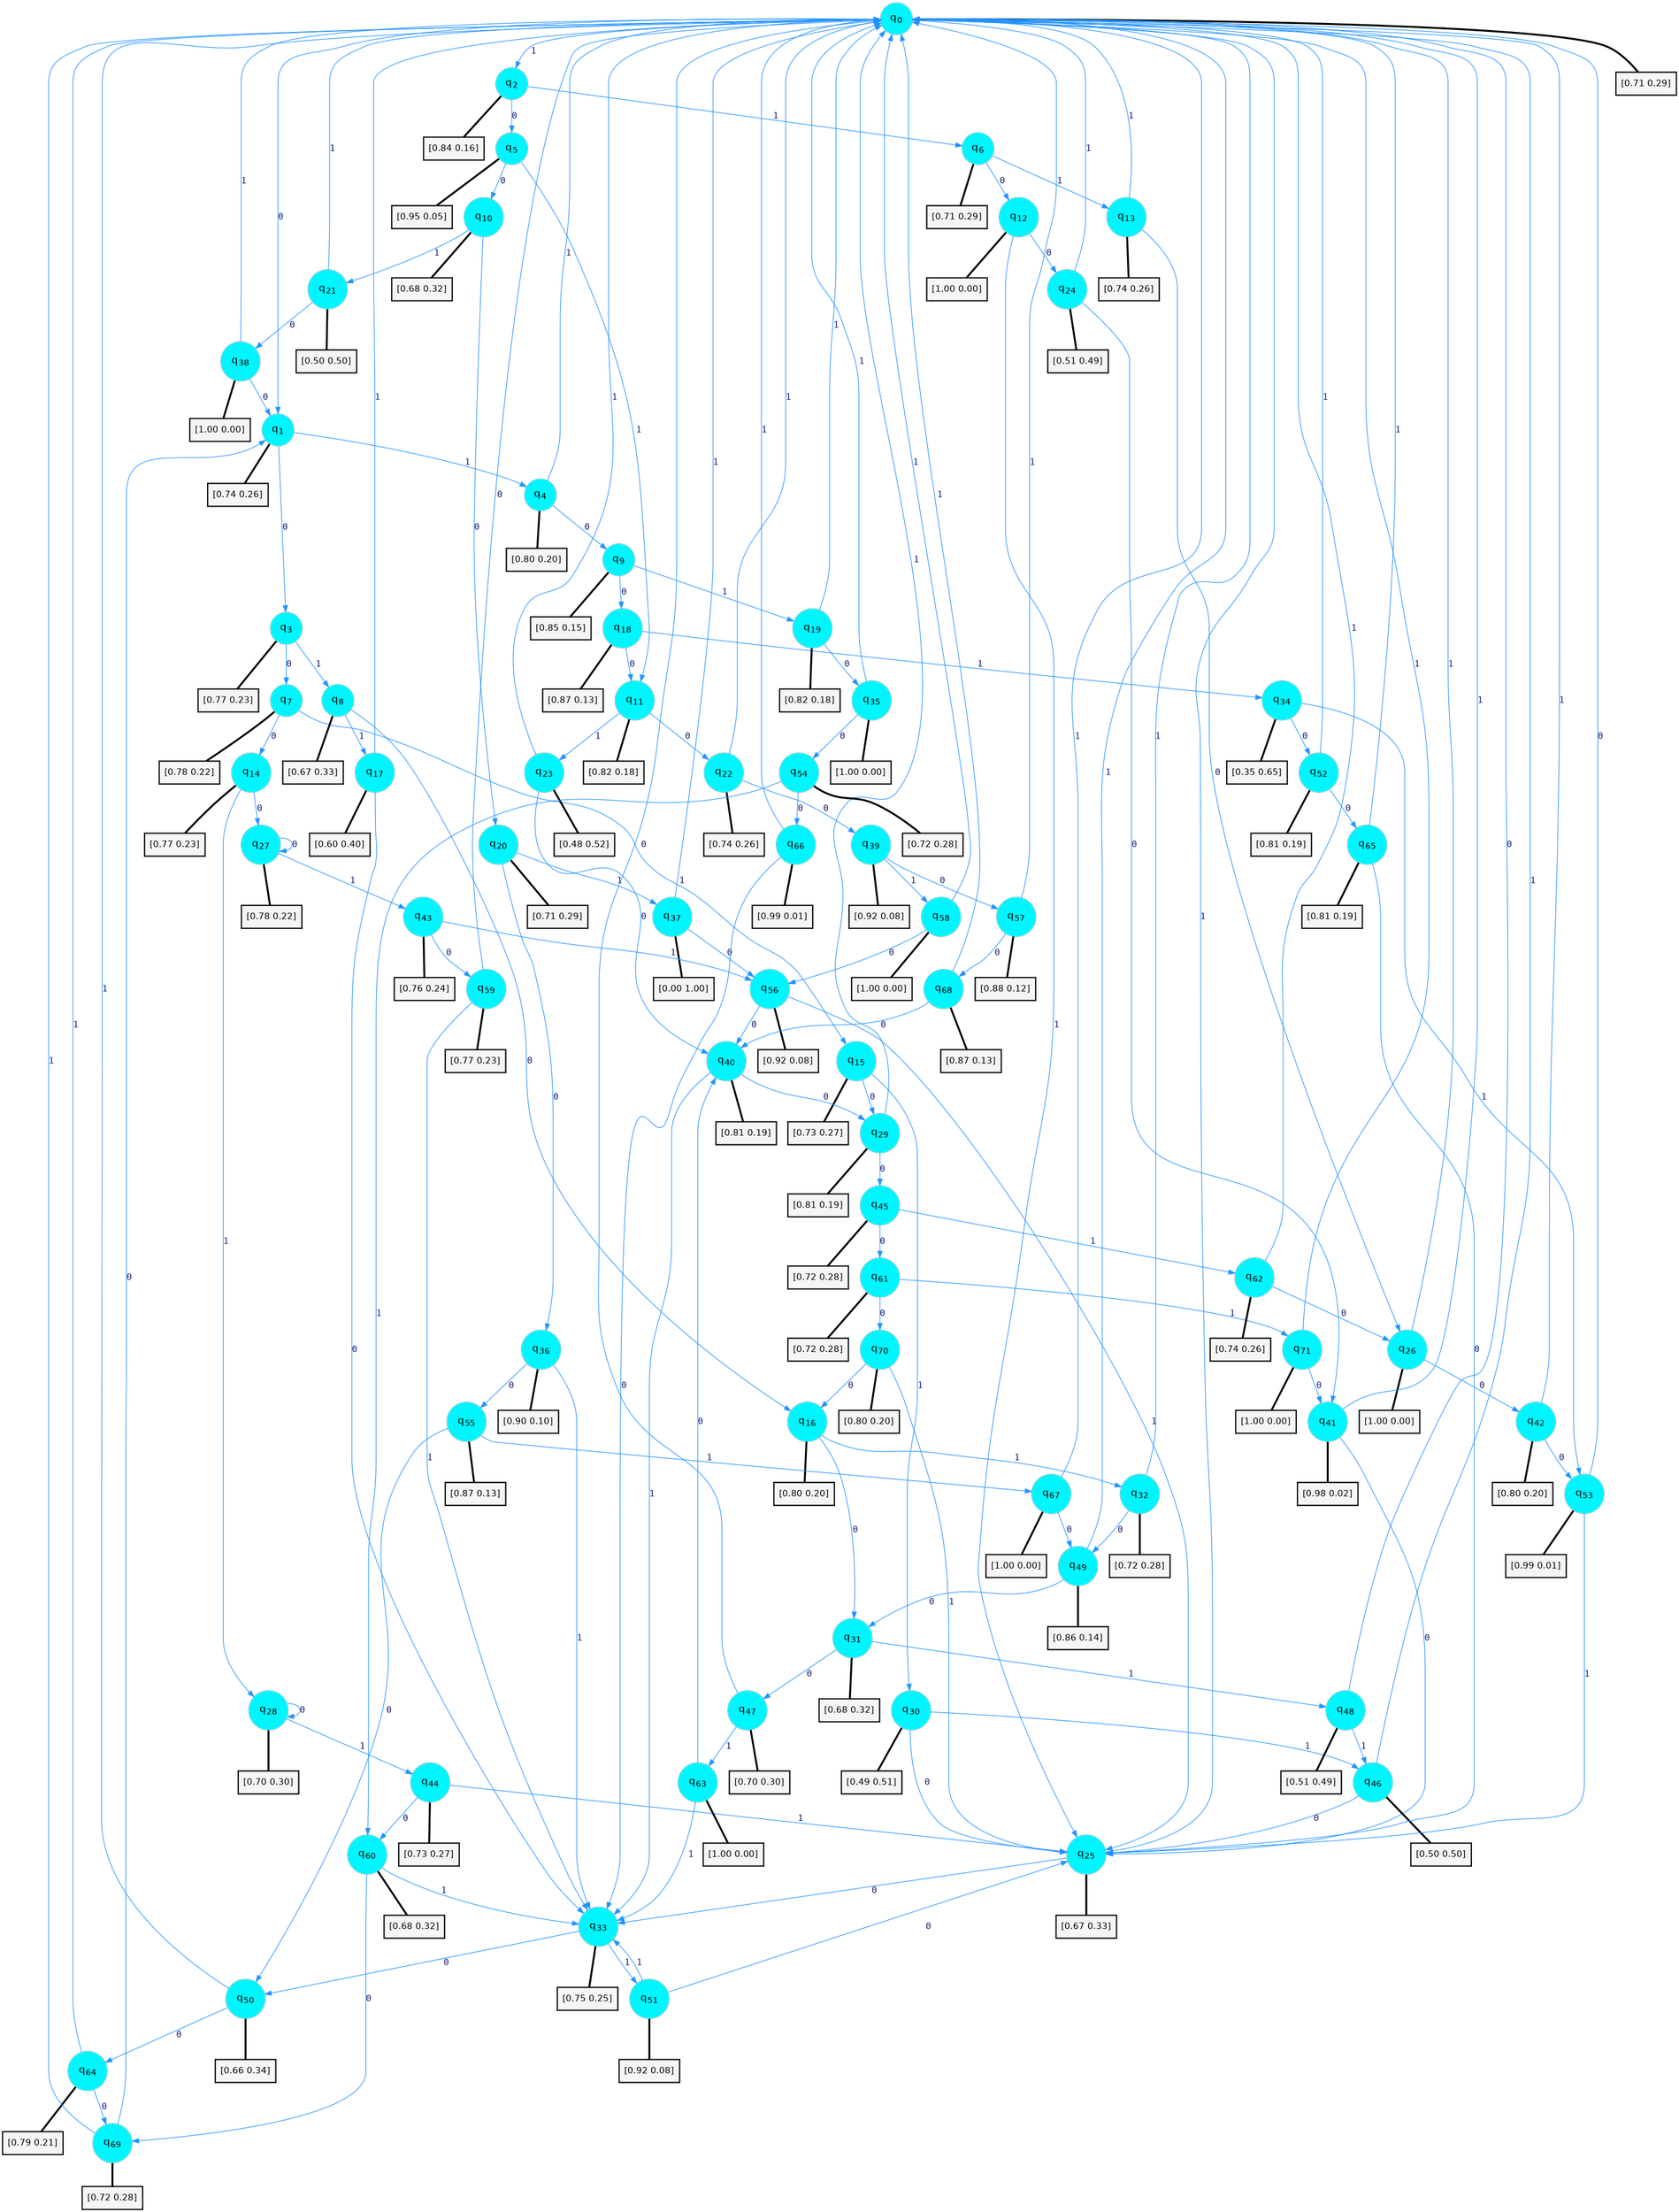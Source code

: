 digraph G {
graph [
bgcolor=transparent, dpi=300, rankdir=TD, size="40,25"];
node [
color=gray, fillcolor=turquoise1, fontcolor=black, fontname=Helvetica, fontsize=16, fontweight=bold, shape=circle, style=filled];
edge [
arrowsize=1, color=dodgerblue1, fontcolor=midnightblue, fontname=courier, fontweight=bold, penwidth=1, style=solid, weight=20];
0[label=<q<SUB>0</SUB>>];
1[label=<q<SUB>1</SUB>>];
2[label=<q<SUB>2</SUB>>];
3[label=<q<SUB>3</SUB>>];
4[label=<q<SUB>4</SUB>>];
5[label=<q<SUB>5</SUB>>];
6[label=<q<SUB>6</SUB>>];
7[label=<q<SUB>7</SUB>>];
8[label=<q<SUB>8</SUB>>];
9[label=<q<SUB>9</SUB>>];
10[label=<q<SUB>10</SUB>>];
11[label=<q<SUB>11</SUB>>];
12[label=<q<SUB>12</SUB>>];
13[label=<q<SUB>13</SUB>>];
14[label=<q<SUB>14</SUB>>];
15[label=<q<SUB>15</SUB>>];
16[label=<q<SUB>16</SUB>>];
17[label=<q<SUB>17</SUB>>];
18[label=<q<SUB>18</SUB>>];
19[label=<q<SUB>19</SUB>>];
20[label=<q<SUB>20</SUB>>];
21[label=<q<SUB>21</SUB>>];
22[label=<q<SUB>22</SUB>>];
23[label=<q<SUB>23</SUB>>];
24[label=<q<SUB>24</SUB>>];
25[label=<q<SUB>25</SUB>>];
26[label=<q<SUB>26</SUB>>];
27[label=<q<SUB>27</SUB>>];
28[label=<q<SUB>28</SUB>>];
29[label=<q<SUB>29</SUB>>];
30[label=<q<SUB>30</SUB>>];
31[label=<q<SUB>31</SUB>>];
32[label=<q<SUB>32</SUB>>];
33[label=<q<SUB>33</SUB>>];
34[label=<q<SUB>34</SUB>>];
35[label=<q<SUB>35</SUB>>];
36[label=<q<SUB>36</SUB>>];
37[label=<q<SUB>37</SUB>>];
38[label=<q<SUB>38</SUB>>];
39[label=<q<SUB>39</SUB>>];
40[label=<q<SUB>40</SUB>>];
41[label=<q<SUB>41</SUB>>];
42[label=<q<SUB>42</SUB>>];
43[label=<q<SUB>43</SUB>>];
44[label=<q<SUB>44</SUB>>];
45[label=<q<SUB>45</SUB>>];
46[label=<q<SUB>46</SUB>>];
47[label=<q<SUB>47</SUB>>];
48[label=<q<SUB>48</SUB>>];
49[label=<q<SUB>49</SUB>>];
50[label=<q<SUB>50</SUB>>];
51[label=<q<SUB>51</SUB>>];
52[label=<q<SUB>52</SUB>>];
53[label=<q<SUB>53</SUB>>];
54[label=<q<SUB>54</SUB>>];
55[label=<q<SUB>55</SUB>>];
56[label=<q<SUB>56</SUB>>];
57[label=<q<SUB>57</SUB>>];
58[label=<q<SUB>58</SUB>>];
59[label=<q<SUB>59</SUB>>];
60[label=<q<SUB>60</SUB>>];
61[label=<q<SUB>61</SUB>>];
62[label=<q<SUB>62</SUB>>];
63[label=<q<SUB>63</SUB>>];
64[label=<q<SUB>64</SUB>>];
65[label=<q<SUB>65</SUB>>];
66[label=<q<SUB>66</SUB>>];
67[label=<q<SUB>67</SUB>>];
68[label=<q<SUB>68</SUB>>];
69[label=<q<SUB>69</SUB>>];
70[label=<q<SUB>70</SUB>>];
71[label=<q<SUB>71</SUB>>];
72[label="[0.71 0.29]", shape=box,fontcolor=black, fontname=Helvetica, fontsize=14, penwidth=2, fillcolor=whitesmoke,color=black];
73[label="[0.74 0.26]", shape=box,fontcolor=black, fontname=Helvetica, fontsize=14, penwidth=2, fillcolor=whitesmoke,color=black];
74[label="[0.84 0.16]", shape=box,fontcolor=black, fontname=Helvetica, fontsize=14, penwidth=2, fillcolor=whitesmoke,color=black];
75[label="[0.77 0.23]", shape=box,fontcolor=black, fontname=Helvetica, fontsize=14, penwidth=2, fillcolor=whitesmoke,color=black];
76[label="[0.80 0.20]", shape=box,fontcolor=black, fontname=Helvetica, fontsize=14, penwidth=2, fillcolor=whitesmoke,color=black];
77[label="[0.95 0.05]", shape=box,fontcolor=black, fontname=Helvetica, fontsize=14, penwidth=2, fillcolor=whitesmoke,color=black];
78[label="[0.71 0.29]", shape=box,fontcolor=black, fontname=Helvetica, fontsize=14, penwidth=2, fillcolor=whitesmoke,color=black];
79[label="[0.78 0.22]", shape=box,fontcolor=black, fontname=Helvetica, fontsize=14, penwidth=2, fillcolor=whitesmoke,color=black];
80[label="[0.67 0.33]", shape=box,fontcolor=black, fontname=Helvetica, fontsize=14, penwidth=2, fillcolor=whitesmoke,color=black];
81[label="[0.85 0.15]", shape=box,fontcolor=black, fontname=Helvetica, fontsize=14, penwidth=2, fillcolor=whitesmoke,color=black];
82[label="[0.68 0.32]", shape=box,fontcolor=black, fontname=Helvetica, fontsize=14, penwidth=2, fillcolor=whitesmoke,color=black];
83[label="[0.82 0.18]", shape=box,fontcolor=black, fontname=Helvetica, fontsize=14, penwidth=2, fillcolor=whitesmoke,color=black];
84[label="[1.00 0.00]", shape=box,fontcolor=black, fontname=Helvetica, fontsize=14, penwidth=2, fillcolor=whitesmoke,color=black];
85[label="[0.74 0.26]", shape=box,fontcolor=black, fontname=Helvetica, fontsize=14, penwidth=2, fillcolor=whitesmoke,color=black];
86[label="[0.77 0.23]", shape=box,fontcolor=black, fontname=Helvetica, fontsize=14, penwidth=2, fillcolor=whitesmoke,color=black];
87[label="[0.73 0.27]", shape=box,fontcolor=black, fontname=Helvetica, fontsize=14, penwidth=2, fillcolor=whitesmoke,color=black];
88[label="[0.80 0.20]", shape=box,fontcolor=black, fontname=Helvetica, fontsize=14, penwidth=2, fillcolor=whitesmoke,color=black];
89[label="[0.60 0.40]", shape=box,fontcolor=black, fontname=Helvetica, fontsize=14, penwidth=2, fillcolor=whitesmoke,color=black];
90[label="[0.87 0.13]", shape=box,fontcolor=black, fontname=Helvetica, fontsize=14, penwidth=2, fillcolor=whitesmoke,color=black];
91[label="[0.82 0.18]", shape=box,fontcolor=black, fontname=Helvetica, fontsize=14, penwidth=2, fillcolor=whitesmoke,color=black];
92[label="[0.71 0.29]", shape=box,fontcolor=black, fontname=Helvetica, fontsize=14, penwidth=2, fillcolor=whitesmoke,color=black];
93[label="[0.50 0.50]", shape=box,fontcolor=black, fontname=Helvetica, fontsize=14, penwidth=2, fillcolor=whitesmoke,color=black];
94[label="[0.74 0.26]", shape=box,fontcolor=black, fontname=Helvetica, fontsize=14, penwidth=2, fillcolor=whitesmoke,color=black];
95[label="[0.48 0.52]", shape=box,fontcolor=black, fontname=Helvetica, fontsize=14, penwidth=2, fillcolor=whitesmoke,color=black];
96[label="[0.51 0.49]", shape=box,fontcolor=black, fontname=Helvetica, fontsize=14, penwidth=2, fillcolor=whitesmoke,color=black];
97[label="[0.67 0.33]", shape=box,fontcolor=black, fontname=Helvetica, fontsize=14, penwidth=2, fillcolor=whitesmoke,color=black];
98[label="[1.00 0.00]", shape=box,fontcolor=black, fontname=Helvetica, fontsize=14, penwidth=2, fillcolor=whitesmoke,color=black];
99[label="[0.78 0.22]", shape=box,fontcolor=black, fontname=Helvetica, fontsize=14, penwidth=2, fillcolor=whitesmoke,color=black];
100[label="[0.70 0.30]", shape=box,fontcolor=black, fontname=Helvetica, fontsize=14, penwidth=2, fillcolor=whitesmoke,color=black];
101[label="[0.81 0.19]", shape=box,fontcolor=black, fontname=Helvetica, fontsize=14, penwidth=2, fillcolor=whitesmoke,color=black];
102[label="[0.49 0.51]", shape=box,fontcolor=black, fontname=Helvetica, fontsize=14, penwidth=2, fillcolor=whitesmoke,color=black];
103[label="[0.68 0.32]", shape=box,fontcolor=black, fontname=Helvetica, fontsize=14, penwidth=2, fillcolor=whitesmoke,color=black];
104[label="[0.72 0.28]", shape=box,fontcolor=black, fontname=Helvetica, fontsize=14, penwidth=2, fillcolor=whitesmoke,color=black];
105[label="[0.75 0.25]", shape=box,fontcolor=black, fontname=Helvetica, fontsize=14, penwidth=2, fillcolor=whitesmoke,color=black];
106[label="[0.35 0.65]", shape=box,fontcolor=black, fontname=Helvetica, fontsize=14, penwidth=2, fillcolor=whitesmoke,color=black];
107[label="[1.00 0.00]", shape=box,fontcolor=black, fontname=Helvetica, fontsize=14, penwidth=2, fillcolor=whitesmoke,color=black];
108[label="[0.90 0.10]", shape=box,fontcolor=black, fontname=Helvetica, fontsize=14, penwidth=2, fillcolor=whitesmoke,color=black];
109[label="[0.00 1.00]", shape=box,fontcolor=black, fontname=Helvetica, fontsize=14, penwidth=2, fillcolor=whitesmoke,color=black];
110[label="[1.00 0.00]", shape=box,fontcolor=black, fontname=Helvetica, fontsize=14, penwidth=2, fillcolor=whitesmoke,color=black];
111[label="[0.92 0.08]", shape=box,fontcolor=black, fontname=Helvetica, fontsize=14, penwidth=2, fillcolor=whitesmoke,color=black];
112[label="[0.81 0.19]", shape=box,fontcolor=black, fontname=Helvetica, fontsize=14, penwidth=2, fillcolor=whitesmoke,color=black];
113[label="[0.98 0.02]", shape=box,fontcolor=black, fontname=Helvetica, fontsize=14, penwidth=2, fillcolor=whitesmoke,color=black];
114[label="[0.80 0.20]", shape=box,fontcolor=black, fontname=Helvetica, fontsize=14, penwidth=2, fillcolor=whitesmoke,color=black];
115[label="[0.76 0.24]", shape=box,fontcolor=black, fontname=Helvetica, fontsize=14, penwidth=2, fillcolor=whitesmoke,color=black];
116[label="[0.73 0.27]", shape=box,fontcolor=black, fontname=Helvetica, fontsize=14, penwidth=2, fillcolor=whitesmoke,color=black];
117[label="[0.72 0.28]", shape=box,fontcolor=black, fontname=Helvetica, fontsize=14, penwidth=2, fillcolor=whitesmoke,color=black];
118[label="[0.50 0.50]", shape=box,fontcolor=black, fontname=Helvetica, fontsize=14, penwidth=2, fillcolor=whitesmoke,color=black];
119[label="[0.70 0.30]", shape=box,fontcolor=black, fontname=Helvetica, fontsize=14, penwidth=2, fillcolor=whitesmoke,color=black];
120[label="[0.51 0.49]", shape=box,fontcolor=black, fontname=Helvetica, fontsize=14, penwidth=2, fillcolor=whitesmoke,color=black];
121[label="[0.86 0.14]", shape=box,fontcolor=black, fontname=Helvetica, fontsize=14, penwidth=2, fillcolor=whitesmoke,color=black];
122[label="[0.66 0.34]", shape=box,fontcolor=black, fontname=Helvetica, fontsize=14, penwidth=2, fillcolor=whitesmoke,color=black];
123[label="[0.92 0.08]", shape=box,fontcolor=black, fontname=Helvetica, fontsize=14, penwidth=2, fillcolor=whitesmoke,color=black];
124[label="[0.81 0.19]", shape=box,fontcolor=black, fontname=Helvetica, fontsize=14, penwidth=2, fillcolor=whitesmoke,color=black];
125[label="[0.99 0.01]", shape=box,fontcolor=black, fontname=Helvetica, fontsize=14, penwidth=2, fillcolor=whitesmoke,color=black];
126[label="[0.72 0.28]", shape=box,fontcolor=black, fontname=Helvetica, fontsize=14, penwidth=2, fillcolor=whitesmoke,color=black];
127[label="[0.87 0.13]", shape=box,fontcolor=black, fontname=Helvetica, fontsize=14, penwidth=2, fillcolor=whitesmoke,color=black];
128[label="[0.92 0.08]", shape=box,fontcolor=black, fontname=Helvetica, fontsize=14, penwidth=2, fillcolor=whitesmoke,color=black];
129[label="[0.88 0.12]", shape=box,fontcolor=black, fontname=Helvetica, fontsize=14, penwidth=2, fillcolor=whitesmoke,color=black];
130[label="[1.00 0.00]", shape=box,fontcolor=black, fontname=Helvetica, fontsize=14, penwidth=2, fillcolor=whitesmoke,color=black];
131[label="[0.77 0.23]", shape=box,fontcolor=black, fontname=Helvetica, fontsize=14, penwidth=2, fillcolor=whitesmoke,color=black];
132[label="[0.68 0.32]", shape=box,fontcolor=black, fontname=Helvetica, fontsize=14, penwidth=2, fillcolor=whitesmoke,color=black];
133[label="[0.72 0.28]", shape=box,fontcolor=black, fontname=Helvetica, fontsize=14, penwidth=2, fillcolor=whitesmoke,color=black];
134[label="[0.74 0.26]", shape=box,fontcolor=black, fontname=Helvetica, fontsize=14, penwidth=2, fillcolor=whitesmoke,color=black];
135[label="[1.00 0.00]", shape=box,fontcolor=black, fontname=Helvetica, fontsize=14, penwidth=2, fillcolor=whitesmoke,color=black];
136[label="[0.79 0.21]", shape=box,fontcolor=black, fontname=Helvetica, fontsize=14, penwidth=2, fillcolor=whitesmoke,color=black];
137[label="[0.81 0.19]", shape=box,fontcolor=black, fontname=Helvetica, fontsize=14, penwidth=2, fillcolor=whitesmoke,color=black];
138[label="[0.99 0.01]", shape=box,fontcolor=black, fontname=Helvetica, fontsize=14, penwidth=2, fillcolor=whitesmoke,color=black];
139[label="[1.00 0.00]", shape=box,fontcolor=black, fontname=Helvetica, fontsize=14, penwidth=2, fillcolor=whitesmoke,color=black];
140[label="[0.87 0.13]", shape=box,fontcolor=black, fontname=Helvetica, fontsize=14, penwidth=2, fillcolor=whitesmoke,color=black];
141[label="[0.72 0.28]", shape=box,fontcolor=black, fontname=Helvetica, fontsize=14, penwidth=2, fillcolor=whitesmoke,color=black];
142[label="[0.80 0.20]", shape=box,fontcolor=black, fontname=Helvetica, fontsize=14, penwidth=2, fillcolor=whitesmoke,color=black];
143[label="[1.00 0.00]", shape=box,fontcolor=black, fontname=Helvetica, fontsize=14, penwidth=2, fillcolor=whitesmoke,color=black];
0->1 [label=0];
0->2 [label=1];
0->72 [arrowhead=none, penwidth=3,color=black];
1->3 [label=0];
1->4 [label=1];
1->73 [arrowhead=none, penwidth=3,color=black];
2->5 [label=0];
2->6 [label=1];
2->74 [arrowhead=none, penwidth=3,color=black];
3->7 [label=0];
3->8 [label=1];
3->75 [arrowhead=none, penwidth=3,color=black];
4->9 [label=0];
4->0 [label=1];
4->76 [arrowhead=none, penwidth=3,color=black];
5->10 [label=0];
5->11 [label=1];
5->77 [arrowhead=none, penwidth=3,color=black];
6->12 [label=0];
6->13 [label=1];
6->78 [arrowhead=none, penwidth=3,color=black];
7->14 [label=0];
7->15 [label=1];
7->79 [arrowhead=none, penwidth=3,color=black];
8->16 [label=0];
8->17 [label=1];
8->80 [arrowhead=none, penwidth=3,color=black];
9->18 [label=0];
9->19 [label=1];
9->81 [arrowhead=none, penwidth=3,color=black];
10->20 [label=0];
10->21 [label=1];
10->82 [arrowhead=none, penwidth=3,color=black];
11->22 [label=0];
11->23 [label=1];
11->83 [arrowhead=none, penwidth=3,color=black];
12->24 [label=0];
12->25 [label=1];
12->84 [arrowhead=none, penwidth=3,color=black];
13->26 [label=0];
13->0 [label=1];
13->85 [arrowhead=none, penwidth=3,color=black];
14->27 [label=0];
14->28 [label=1];
14->86 [arrowhead=none, penwidth=3,color=black];
15->29 [label=0];
15->30 [label=1];
15->87 [arrowhead=none, penwidth=3,color=black];
16->31 [label=0];
16->32 [label=1];
16->88 [arrowhead=none, penwidth=3,color=black];
17->33 [label=0];
17->0 [label=1];
17->89 [arrowhead=none, penwidth=3,color=black];
18->11 [label=0];
18->34 [label=1];
18->90 [arrowhead=none, penwidth=3,color=black];
19->35 [label=0];
19->0 [label=1];
19->91 [arrowhead=none, penwidth=3,color=black];
20->36 [label=0];
20->37 [label=1];
20->92 [arrowhead=none, penwidth=3,color=black];
21->38 [label=0];
21->0 [label=1];
21->93 [arrowhead=none, penwidth=3,color=black];
22->39 [label=0];
22->0 [label=1];
22->94 [arrowhead=none, penwidth=3,color=black];
23->40 [label=0];
23->0 [label=1];
23->95 [arrowhead=none, penwidth=3,color=black];
24->41 [label=0];
24->0 [label=1];
24->96 [arrowhead=none, penwidth=3,color=black];
25->33 [label=0];
25->0 [label=1];
25->97 [arrowhead=none, penwidth=3,color=black];
26->42 [label=0];
26->0 [label=1];
26->98 [arrowhead=none, penwidth=3,color=black];
27->27 [label=0];
27->43 [label=1];
27->99 [arrowhead=none, penwidth=3,color=black];
28->28 [label=0];
28->44 [label=1];
28->100 [arrowhead=none, penwidth=3,color=black];
29->45 [label=0];
29->0 [label=1];
29->101 [arrowhead=none, penwidth=3,color=black];
30->25 [label=0];
30->46 [label=1];
30->102 [arrowhead=none, penwidth=3,color=black];
31->47 [label=0];
31->48 [label=1];
31->103 [arrowhead=none, penwidth=3,color=black];
32->49 [label=0];
32->0 [label=1];
32->104 [arrowhead=none, penwidth=3,color=black];
33->50 [label=0];
33->51 [label=1];
33->105 [arrowhead=none, penwidth=3,color=black];
34->52 [label=0];
34->53 [label=1];
34->106 [arrowhead=none, penwidth=3,color=black];
35->54 [label=0];
35->0 [label=1];
35->107 [arrowhead=none, penwidth=3,color=black];
36->55 [label=0];
36->33 [label=1];
36->108 [arrowhead=none, penwidth=3,color=black];
37->56 [label=0];
37->0 [label=1];
37->109 [arrowhead=none, penwidth=3,color=black];
38->1 [label=0];
38->0 [label=1];
38->110 [arrowhead=none, penwidth=3,color=black];
39->57 [label=0];
39->58 [label=1];
39->111 [arrowhead=none, penwidth=3,color=black];
40->29 [label=0];
40->33 [label=1];
40->112 [arrowhead=none, penwidth=3,color=black];
41->25 [label=0];
41->0 [label=1];
41->113 [arrowhead=none, penwidth=3,color=black];
42->53 [label=0];
42->0 [label=1];
42->114 [arrowhead=none, penwidth=3,color=black];
43->59 [label=0];
43->56 [label=1];
43->115 [arrowhead=none, penwidth=3,color=black];
44->60 [label=0];
44->25 [label=1];
44->116 [arrowhead=none, penwidth=3,color=black];
45->61 [label=0];
45->62 [label=1];
45->117 [arrowhead=none, penwidth=3,color=black];
46->25 [label=0];
46->0 [label=1];
46->118 [arrowhead=none, penwidth=3,color=black];
47->0 [label=0];
47->63 [label=1];
47->119 [arrowhead=none, penwidth=3,color=black];
48->0 [label=0];
48->46 [label=1];
48->120 [arrowhead=none, penwidth=3,color=black];
49->31 [label=0];
49->0 [label=1];
49->121 [arrowhead=none, penwidth=3,color=black];
50->64 [label=0];
50->0 [label=1];
50->122 [arrowhead=none, penwidth=3,color=black];
51->25 [label=0];
51->33 [label=1];
51->123 [arrowhead=none, penwidth=3,color=black];
52->65 [label=0];
52->0 [label=1];
52->124 [arrowhead=none, penwidth=3,color=black];
53->0 [label=0];
53->25 [label=1];
53->125 [arrowhead=none, penwidth=3,color=black];
54->66 [label=0];
54->60 [label=1];
54->126 [arrowhead=none, penwidth=3,color=black];
55->50 [label=0];
55->67 [label=1];
55->127 [arrowhead=none, penwidth=3,color=black];
56->40 [label=0];
56->25 [label=1];
56->128 [arrowhead=none, penwidth=3,color=black];
57->68 [label=0];
57->0 [label=1];
57->129 [arrowhead=none, penwidth=3,color=black];
58->56 [label=0];
58->0 [label=1];
58->130 [arrowhead=none, penwidth=3,color=black];
59->0 [label=0];
59->33 [label=1];
59->131 [arrowhead=none, penwidth=3,color=black];
60->69 [label=0];
60->33 [label=1];
60->132 [arrowhead=none, penwidth=3,color=black];
61->70 [label=0];
61->71 [label=1];
61->133 [arrowhead=none, penwidth=3,color=black];
62->26 [label=0];
62->0 [label=1];
62->134 [arrowhead=none, penwidth=3,color=black];
63->40 [label=0];
63->33 [label=1];
63->135 [arrowhead=none, penwidth=3,color=black];
64->69 [label=0];
64->0 [label=1];
64->136 [arrowhead=none, penwidth=3,color=black];
65->25 [label=0];
65->0 [label=1];
65->137 [arrowhead=none, penwidth=3,color=black];
66->33 [label=0];
66->0 [label=1];
66->138 [arrowhead=none, penwidth=3,color=black];
67->49 [label=0];
67->0 [label=1];
67->139 [arrowhead=none, penwidth=3,color=black];
68->40 [label=0];
68->0 [label=1];
68->140 [arrowhead=none, penwidth=3,color=black];
69->1 [label=0];
69->0 [label=1];
69->141 [arrowhead=none, penwidth=3,color=black];
70->16 [label=0];
70->25 [label=1];
70->142 [arrowhead=none, penwidth=3,color=black];
71->41 [label=0];
71->0 [label=1];
71->143 [arrowhead=none, penwidth=3,color=black];
}
